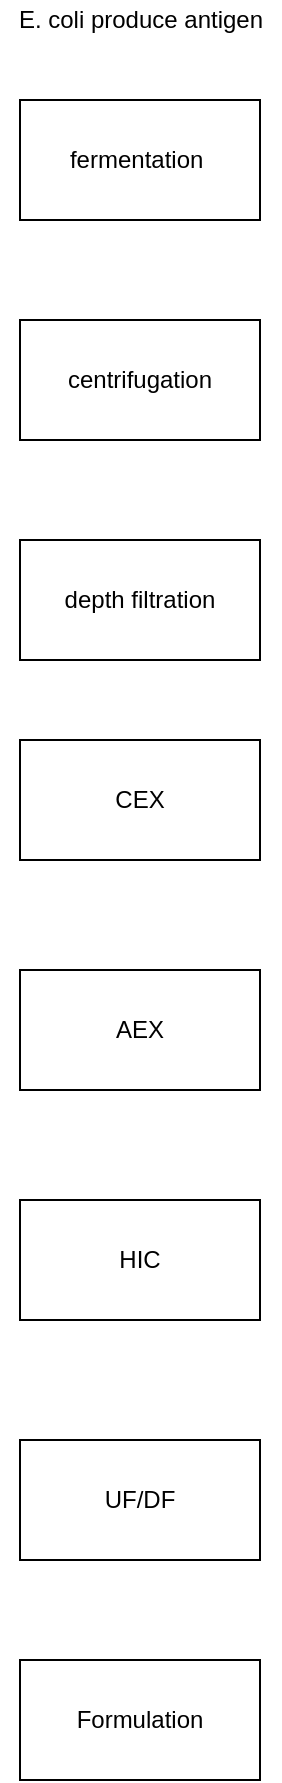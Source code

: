 <mxfile version="14.0.1" type="github">
  <diagram id="NXtYWja0_2EMzkYigZL7" name="Page-1">
    <mxGraphModel dx="1422" dy="794" grid="1" gridSize="10" guides="1" tooltips="1" connect="1" arrows="1" fold="1" page="1" pageScale="1" pageWidth="827" pageHeight="1169" math="0" shadow="0">
      <root>
        <mxCell id="0" />
        <mxCell id="1" parent="0" />
        <mxCell id="gyhIat2a4F_tPsXi678r-1" value="fermentation&amp;nbsp;" style="rounded=0;whiteSpace=wrap;html=1;" vertex="1" parent="1">
          <mxGeometry x="140" y="90" width="120" height="60" as="geometry" />
        </mxCell>
        <mxCell id="gyhIat2a4F_tPsXi678r-2" value="centrifugation" style="rounded=0;whiteSpace=wrap;html=1;" vertex="1" parent="1">
          <mxGeometry x="140" y="200" width="120" height="60" as="geometry" />
        </mxCell>
        <mxCell id="gyhIat2a4F_tPsXi678r-3" value="depth filtration" style="rounded=0;whiteSpace=wrap;html=1;" vertex="1" parent="1">
          <mxGeometry x="140" y="310" width="120" height="60" as="geometry" />
        </mxCell>
        <mxCell id="gyhIat2a4F_tPsXi678r-4" value="E. coli produce antigen" style="text;html=1;align=center;verticalAlign=middle;resizable=0;points=[];autosize=1;" vertex="1" parent="1">
          <mxGeometry x="130" y="40" width="140" height="20" as="geometry" />
        </mxCell>
        <mxCell id="gyhIat2a4F_tPsXi678r-5" value="CEX" style="rounded=0;whiteSpace=wrap;html=1;" vertex="1" parent="1">
          <mxGeometry x="140" y="410" width="120" height="60" as="geometry" />
        </mxCell>
        <mxCell id="gyhIat2a4F_tPsXi678r-6" value="AEX" style="rounded=0;whiteSpace=wrap;html=1;" vertex="1" parent="1">
          <mxGeometry x="140" y="525" width="120" height="60" as="geometry" />
        </mxCell>
        <mxCell id="gyhIat2a4F_tPsXi678r-7" value="HIC" style="rounded=0;whiteSpace=wrap;html=1;" vertex="1" parent="1">
          <mxGeometry x="140" y="640" width="120" height="60" as="geometry" />
        </mxCell>
        <mxCell id="gyhIat2a4F_tPsXi678r-8" value="UF/DF" style="rounded=0;whiteSpace=wrap;html=1;" vertex="1" parent="1">
          <mxGeometry x="140" y="760" width="120" height="60" as="geometry" />
        </mxCell>
        <mxCell id="gyhIat2a4F_tPsXi678r-9" value="Formulation" style="rounded=0;whiteSpace=wrap;html=1;" vertex="1" parent="1">
          <mxGeometry x="140" y="870" width="120" height="60" as="geometry" />
        </mxCell>
      </root>
    </mxGraphModel>
  </diagram>
</mxfile>
